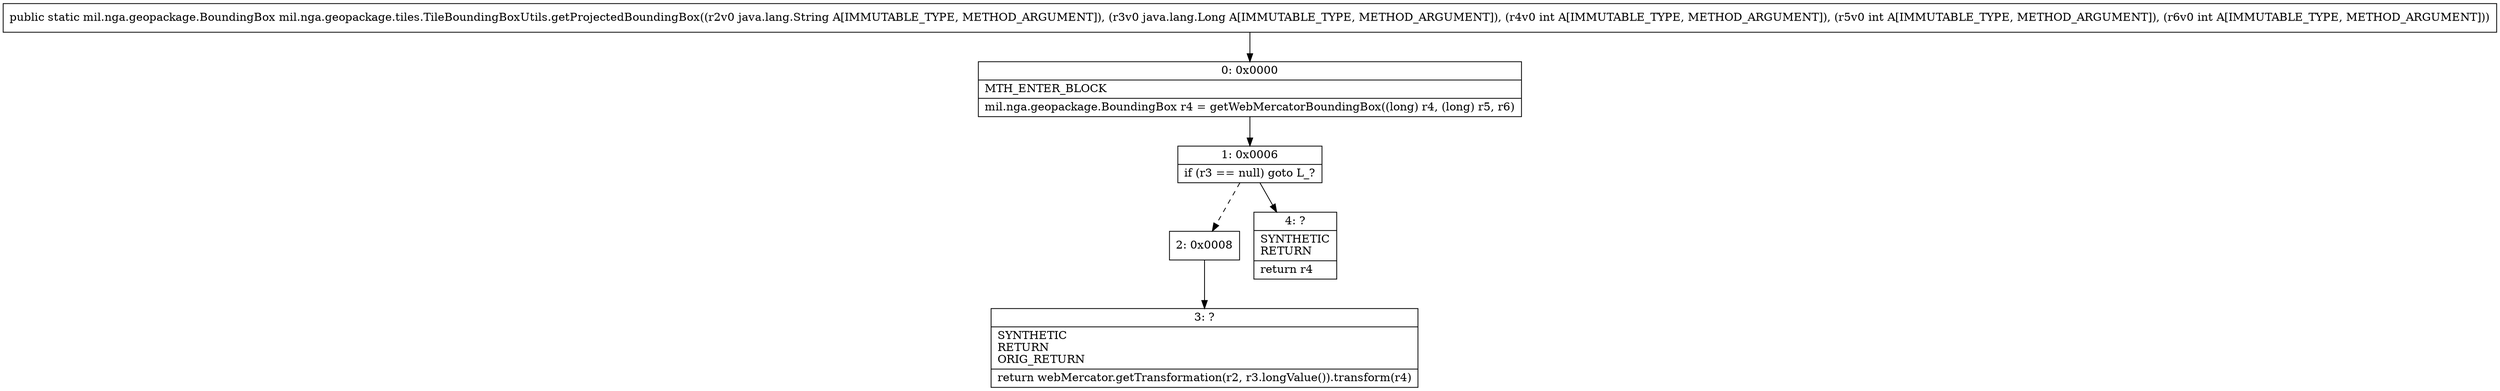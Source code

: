 digraph "CFG formil.nga.geopackage.tiles.TileBoundingBoxUtils.getProjectedBoundingBox(Ljava\/lang\/String;Ljava\/lang\/Long;III)Lmil\/nga\/geopackage\/BoundingBox;" {
Node_0 [shape=record,label="{0\:\ 0x0000|MTH_ENTER_BLOCK\l|mil.nga.geopackage.BoundingBox r4 = getWebMercatorBoundingBox((long) r4, (long) r5, r6)\l}"];
Node_1 [shape=record,label="{1\:\ 0x0006|if (r3 == null) goto L_?\l}"];
Node_2 [shape=record,label="{2\:\ 0x0008}"];
Node_3 [shape=record,label="{3\:\ ?|SYNTHETIC\lRETURN\lORIG_RETURN\l|return webMercator.getTransformation(r2, r3.longValue()).transform(r4)\l}"];
Node_4 [shape=record,label="{4\:\ ?|SYNTHETIC\lRETURN\l|return r4\l}"];
MethodNode[shape=record,label="{public static mil.nga.geopackage.BoundingBox mil.nga.geopackage.tiles.TileBoundingBoxUtils.getProjectedBoundingBox((r2v0 java.lang.String A[IMMUTABLE_TYPE, METHOD_ARGUMENT]), (r3v0 java.lang.Long A[IMMUTABLE_TYPE, METHOD_ARGUMENT]), (r4v0 int A[IMMUTABLE_TYPE, METHOD_ARGUMENT]), (r5v0 int A[IMMUTABLE_TYPE, METHOD_ARGUMENT]), (r6v0 int A[IMMUTABLE_TYPE, METHOD_ARGUMENT])) }"];
MethodNode -> Node_0;
Node_0 -> Node_1;
Node_1 -> Node_2[style=dashed];
Node_1 -> Node_4;
Node_2 -> Node_3;
}

